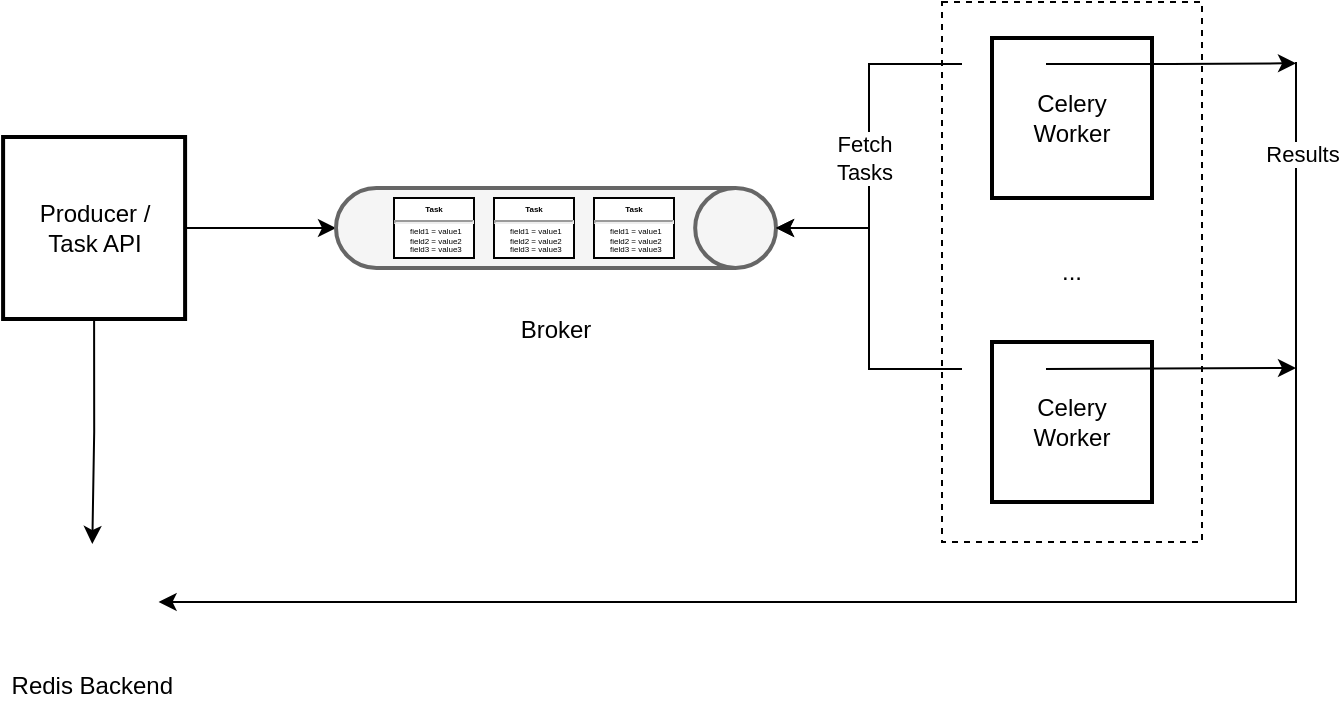 <mxfile version="21.5.0" type="device">
  <diagram name="Page-1" id="bCUsrkpF4LKWjLJkwkil">
    <mxGraphModel dx="741" dy="445" grid="1" gridSize="10" guides="1" tooltips="1" connect="1" arrows="1" fold="1" page="1" pageScale="1" pageWidth="850" pageHeight="1100" math="0" shadow="0">
      <root>
        <mxCell id="0" />
        <mxCell id="1" parent="0" />
        <mxCell id="TQaRVGNJqdMiOCRxvS1c-7" style="edgeStyle=orthogonalEdgeStyle;rounded=0;orthogonalLoop=1;jettySize=auto;html=1;exitX=0.5;exitY=1;exitDx=0;exitDy=0;strokeWidth=1;entryX=0.5;entryY=0;entryDx=0;entryDy=0;" edge="1" parent="1" source="TQaRVGNJqdMiOCRxvS1c-1" target="TQaRVGNJqdMiOCRxvS1c-70">
          <mxGeometry relative="1" as="geometry">
            <mxPoint x="118.095" y="463" as="targetPoint" />
          </mxGeometry>
        </mxCell>
        <mxCell id="TQaRVGNJqdMiOCRxvS1c-10" style="edgeStyle=orthogonalEdgeStyle;rounded=0;orthogonalLoop=1;jettySize=auto;html=1;exitX=1;exitY=0.5;exitDx=0;exitDy=0;entryX=0;entryY=0.5;entryDx=0;entryDy=0;entryPerimeter=0;strokeWidth=1;" edge="1" parent="1" source="TQaRVGNJqdMiOCRxvS1c-1" target="TQaRVGNJqdMiOCRxvS1c-9">
          <mxGeometry relative="1" as="geometry" />
        </mxCell>
        <mxCell id="TQaRVGNJqdMiOCRxvS1c-1" value="&lt;font style=&quot;font-size: 12px;&quot;&gt;Producer / &lt;br&gt;Task API&lt;/font&gt;" style="whiteSpace=wrap;html=1;aspect=fixed;strokeWidth=2;" vertex="1" parent="1">
          <mxGeometry x="73.55" y="237.5" width="91" height="91" as="geometry" />
        </mxCell>
        <mxCell id="TQaRVGNJqdMiOCRxvS1c-2" value="" style="shape=image;imageAspect=0;aspect=fixed;verticalLabelPosition=bottom;verticalAlign=top;image=https://fastapi.tiangolo.com/img/logo-margin/logo-teal.png;" vertex="1" parent="1">
          <mxGeometry x="73.55" y="233" width="82.98" height="30" as="geometry" />
        </mxCell>
        <mxCell id="TQaRVGNJqdMiOCRxvS1c-8" value="Broker" style="shape=image;imageAspect=0;aspect=fixed;verticalLabelPosition=bottom;verticalAlign=top;image=https://upload.wikimedia.org/wikipedia/commons/thumb/7/71/RabbitMQ_logo.svg/2560px-RabbitMQ_logo.svg.png;" vertex="1" parent="1">
          <mxGeometry x="315.12" y="309" width="69.76" height="11" as="geometry" />
        </mxCell>
        <mxCell id="TQaRVGNJqdMiOCRxvS1c-9" value="" style="strokeWidth=2;html=1;shape=mxgraph.flowchart.direct_data;whiteSpace=wrap;fillColor=#f5f5f5;fontColor=#333333;strokeColor=#666666;" vertex="1" parent="1">
          <mxGeometry x="240" y="263" width="220" height="40" as="geometry" />
        </mxCell>
        <mxCell id="TQaRVGNJqdMiOCRxvS1c-12" value="&lt;p style=&quot;margin: 4px 0px 0px; text-align: center; font-size: 4px;&quot;&gt;&lt;b style=&quot;&quot;&gt;&lt;font style=&quot;font-size: 4px;&quot;&gt;Task&lt;/font&gt;&lt;/b&gt;&lt;/p&gt;&lt;hr style=&quot;font-size: 4px;&quot;&gt;&lt;p style=&quot;margin: 0px 0px 0px 8px; font-size: 4px;&quot;&gt;&lt;font style=&quot;font-size: 4px;&quot;&gt;field1 = value1&lt;br&gt;field2 = value2&lt;br&gt;field3 = value3&lt;/font&gt;&lt;/p&gt;" style="verticalAlign=top;align=left;overflow=fill;fontSize=12;fontFamily=Helvetica;html=1;whiteSpace=wrap;" vertex="1" parent="1">
          <mxGeometry x="269" y="268" width="40" height="30" as="geometry" />
        </mxCell>
        <mxCell id="TQaRVGNJqdMiOCRxvS1c-18" value="&lt;p style=&quot;margin: 4px 0px 0px; text-align: center; font-size: 4px;&quot;&gt;&lt;b style=&quot;&quot;&gt;&lt;font style=&quot;font-size: 4px;&quot;&gt;Task&lt;/font&gt;&lt;/b&gt;&lt;/p&gt;&lt;hr style=&quot;font-size: 4px;&quot;&gt;&lt;p style=&quot;margin: 0px 0px 0px 8px; font-size: 4px;&quot;&gt;&lt;font style=&quot;font-size: 4px;&quot;&gt;field1 = value1&lt;br&gt;field2 = value2&lt;br&gt;field3 = value3&lt;/font&gt;&lt;/p&gt;" style="verticalAlign=top;align=left;overflow=fill;fontSize=12;fontFamily=Helvetica;html=1;whiteSpace=wrap;" vertex="1" parent="1">
          <mxGeometry x="319" y="268" width="40" height="30" as="geometry" />
        </mxCell>
        <mxCell id="TQaRVGNJqdMiOCRxvS1c-21" value="" style="rounded=0;whiteSpace=wrap;html=1;dashed=1;strokeWidth=1;" vertex="1" parent="1">
          <mxGeometry x="543" y="170" width="130" height="270" as="geometry" />
        </mxCell>
        <mxCell id="TQaRVGNJqdMiOCRxvS1c-19" value="&lt;p style=&quot;margin: 4px 0px 0px; text-align: center; font-size: 4px;&quot;&gt;&lt;b style=&quot;&quot;&gt;&lt;font style=&quot;font-size: 4px;&quot;&gt;Task&lt;/font&gt;&lt;/b&gt;&lt;/p&gt;&lt;hr style=&quot;font-size: 4px;&quot;&gt;&lt;p style=&quot;margin: 0px 0px 0px 8px; font-size: 4px;&quot;&gt;&lt;font style=&quot;font-size: 4px;&quot;&gt;field1 = value1&lt;br&gt;field2 = value2&lt;br&gt;field3 = value3&lt;/font&gt;&lt;/p&gt;" style="verticalAlign=top;align=left;overflow=fill;fontSize=12;fontFamily=Helvetica;html=1;whiteSpace=wrap;" vertex="1" parent="1">
          <mxGeometry x="369" y="268" width="40" height="30" as="geometry" />
        </mxCell>
        <mxCell id="TQaRVGNJqdMiOCRxvS1c-24" value="Celery&lt;br&gt;Worker" style="whiteSpace=wrap;html=1;aspect=fixed;strokeWidth=2;" vertex="1" parent="1">
          <mxGeometry x="568" y="188" width="80" height="80" as="geometry" />
        </mxCell>
        <mxCell id="TQaRVGNJqdMiOCRxvS1c-53" style="edgeStyle=orthogonalEdgeStyle;rounded=0;orthogonalLoop=1;jettySize=auto;html=1;exitX=1;exitY=0.5;exitDx=0;exitDy=0;" edge="1" parent="1" source="TQaRVGNJqdMiOCRxvS1c-23">
          <mxGeometry relative="1" as="geometry">
            <mxPoint x="720" y="200.619" as="targetPoint" />
          </mxGeometry>
        </mxCell>
        <mxCell id="TQaRVGNJqdMiOCRxvS1c-59" style="edgeStyle=orthogonalEdgeStyle;rounded=0;orthogonalLoop=1;jettySize=auto;html=1;exitX=0;exitY=0.5;exitDx=0;exitDy=0;entryX=1;entryY=0.5;entryDx=0;entryDy=0;entryPerimeter=0;" edge="1" parent="1" source="TQaRVGNJqdMiOCRxvS1c-23" target="TQaRVGNJqdMiOCRxvS1c-9">
          <mxGeometry relative="1" as="geometry" />
        </mxCell>
        <mxCell id="TQaRVGNJqdMiOCRxvS1c-63" value="Fetch&lt;br&gt;Tasks" style="edgeLabel;html=1;align=center;verticalAlign=middle;resizable=0;points=[];" vertex="1" connectable="0" parent="TQaRVGNJqdMiOCRxvS1c-59">
          <mxGeometry x="0.06" y="-3" relative="1" as="geometry">
            <mxPoint as="offset" />
          </mxGeometry>
        </mxCell>
        <mxCell id="TQaRVGNJqdMiOCRxvS1c-23" value="" style="shape=image;imageAspect=0;aspect=fixed;verticalLabelPosition=bottom;verticalAlign=top;image=https://upload.wikimedia.org/wikipedia/commons/1/19/Celery_logo.png;" vertex="1" parent="1">
          <mxGeometry x="553" y="180" width="42" height="42" as="geometry" />
        </mxCell>
        <mxCell id="TQaRVGNJqdMiOCRxvS1c-25" value="" style="shape=image;html=1;verticalAlign=top;verticalLabelPosition=bottom;labelBackgroundColor=#ffffff;imageAspect=0;aspect=fixed;image=https://cdn2.iconfinder.com/data/icons/boxicons-logos/24/bxl-docker-128.png" vertex="1" parent="1">
          <mxGeometry x="568" y="248" width="20" height="20" as="geometry" />
        </mxCell>
        <mxCell id="TQaRVGNJqdMiOCRxvS1c-33" value="Celery&lt;br&gt;Worker" style="whiteSpace=wrap;html=1;aspect=fixed;strokeWidth=2;" vertex="1" parent="1">
          <mxGeometry x="568" y="340" width="80" height="80" as="geometry" />
        </mxCell>
        <mxCell id="TQaRVGNJqdMiOCRxvS1c-52" style="edgeStyle=orthogonalEdgeStyle;rounded=0;orthogonalLoop=1;jettySize=auto;html=1;exitX=1;exitY=0.5;exitDx=0;exitDy=0;" edge="1" parent="1" source="TQaRVGNJqdMiOCRxvS1c-34">
          <mxGeometry relative="1" as="geometry">
            <mxPoint x="720" y="353" as="targetPoint" />
          </mxGeometry>
        </mxCell>
        <mxCell id="TQaRVGNJqdMiOCRxvS1c-60" style="edgeStyle=orthogonalEdgeStyle;rounded=0;orthogonalLoop=1;jettySize=auto;html=1;exitX=0;exitY=0.5;exitDx=0;exitDy=0;entryX=1;entryY=0.5;entryDx=0;entryDy=0;entryPerimeter=0;" edge="1" parent="1" source="TQaRVGNJqdMiOCRxvS1c-34" target="TQaRVGNJqdMiOCRxvS1c-9">
          <mxGeometry relative="1" as="geometry" />
        </mxCell>
        <mxCell id="TQaRVGNJqdMiOCRxvS1c-34" value="" style="shape=image;imageAspect=0;aspect=fixed;verticalLabelPosition=bottom;verticalAlign=top;image=https://upload.wikimedia.org/wikipedia/commons/1/19/Celery_logo.png;" vertex="1" parent="1">
          <mxGeometry x="553" y="332.5" width="42" height="42" as="geometry" />
        </mxCell>
        <mxCell id="TQaRVGNJqdMiOCRxvS1c-35" value="" style="shape=image;html=1;verticalAlign=top;verticalLabelPosition=bottom;labelBackgroundColor=#ffffff;imageAspect=0;aspect=fixed;image=https://cdn2.iconfinder.com/data/icons/boxicons-logos/24/bxl-docker-128.png" vertex="1" parent="1">
          <mxGeometry x="568" y="400" width="20" height="20" as="geometry" />
        </mxCell>
        <mxCell id="TQaRVGNJqdMiOCRxvS1c-56" value="" style="endArrow=classic;html=1;rounded=0;entryX=1;entryY=0.5;entryDx=0;entryDy=0;edgeStyle=orthogonalEdgeStyle;" edge="1" parent="1" target="TQaRVGNJqdMiOCRxvS1c-70">
          <mxGeometry width="50" height="50" relative="1" as="geometry">
            <mxPoint x="720" y="200" as="sourcePoint" />
            <mxPoint x="185.53" y="530.5" as="targetPoint" />
            <Array as="points">
              <mxPoint x="720" y="470" />
              <mxPoint x="152" y="470" />
            </Array>
          </mxGeometry>
        </mxCell>
        <mxCell id="TQaRVGNJqdMiOCRxvS1c-64" value="Results" style="edgeLabel;html=1;align=center;verticalAlign=middle;resizable=0;points=[];" vertex="1" connectable="0" parent="TQaRVGNJqdMiOCRxvS1c-56">
          <mxGeometry x="-0.89" y="3" relative="1" as="geometry">
            <mxPoint as="offset" />
          </mxGeometry>
        </mxCell>
        <mxCell id="TQaRVGNJqdMiOCRxvS1c-70" value="Redis Backend" style="shape=image;imageAspect=0;aspect=fixed;verticalLabelPosition=bottom;verticalAlign=top;image=https://cdn.worldvectorlogo.com/logos/redis.svg;" vertex="1" parent="1">
          <mxGeometry x="85" y="441" width="66.31" height="57" as="geometry" />
        </mxCell>
        <mxCell id="TQaRVGNJqdMiOCRxvS1c-72" value="..." style="text;html=1;strokeColor=none;fillColor=none;align=center;verticalAlign=middle;whiteSpace=wrap;rounded=0;" vertex="1" parent="1">
          <mxGeometry x="578" y="290" width="60" height="30" as="geometry" />
        </mxCell>
      </root>
    </mxGraphModel>
  </diagram>
</mxfile>

